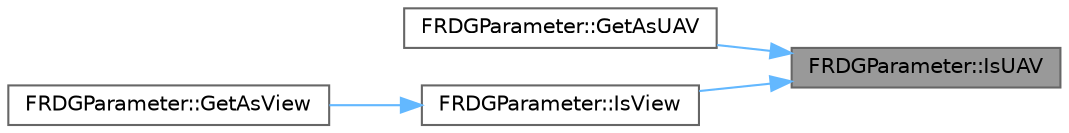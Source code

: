 digraph "FRDGParameter::IsUAV"
{
 // INTERACTIVE_SVG=YES
 // LATEX_PDF_SIZE
  bgcolor="transparent";
  edge [fontname=Helvetica,fontsize=10,labelfontname=Helvetica,labelfontsize=10];
  node [fontname=Helvetica,fontsize=10,shape=box,height=0.2,width=0.4];
  rankdir="RL";
  Node1 [id="Node000001",label="FRDGParameter::IsUAV",height=0.2,width=0.4,color="gray40", fillcolor="grey60", style="filled", fontcolor="black",tooltip=" "];
  Node1 -> Node2 [id="edge1_Node000001_Node000002",dir="back",color="steelblue1",style="solid",tooltip=" "];
  Node2 [id="Node000002",label="FRDGParameter::GetAsUAV",height=0.2,width=0.4,color="grey40", fillcolor="white", style="filled",URL="$d1/d4b/classFRDGParameter.html#a43acfb7a08b826a3d7e6759a007e0598",tooltip=" "];
  Node1 -> Node3 [id="edge2_Node000001_Node000003",dir="back",color="steelblue1",style="solid",tooltip=" "];
  Node3 [id="Node000003",label="FRDGParameter::IsView",height=0.2,width=0.4,color="grey40", fillcolor="white", style="filled",URL="$d1/d4b/classFRDGParameter.html#a79775b1a956ddc47beeddca851c78e86",tooltip=" "];
  Node3 -> Node4 [id="edge3_Node000003_Node000004",dir="back",color="steelblue1",style="solid",tooltip=" "];
  Node4 [id="Node000004",label="FRDGParameter::GetAsView",height=0.2,width=0.4,color="grey40", fillcolor="white", style="filled",URL="$d1/d4b/classFRDGParameter.html#aa129ee42287839d9080ff6932faf013d",tooltip=" "];
}
